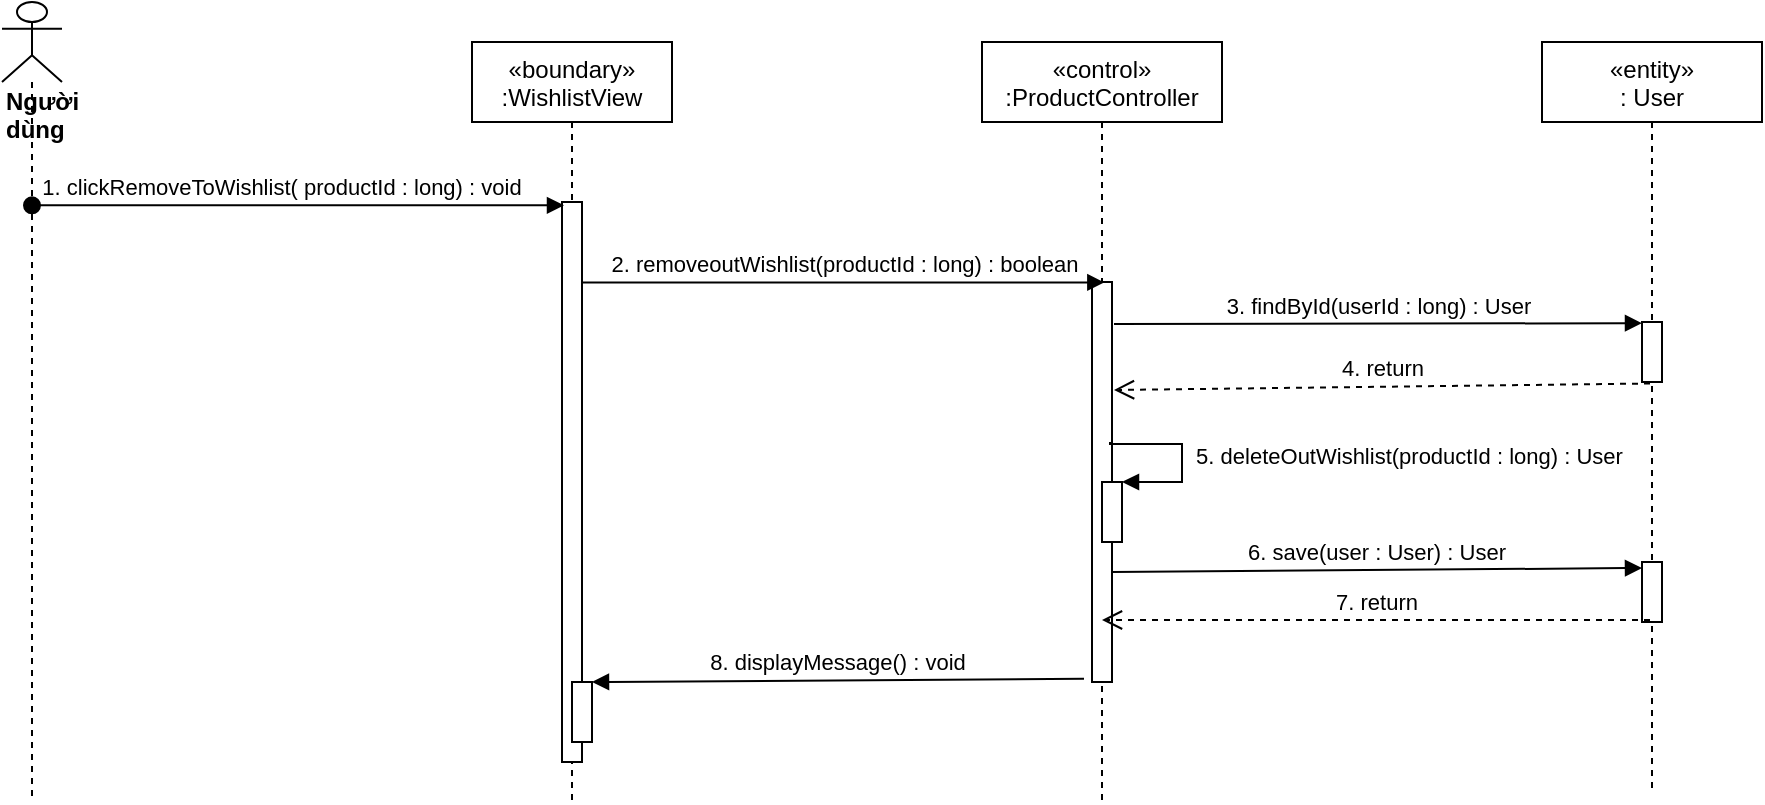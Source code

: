 <mxfile version="14.7.0" type="device"><diagram id="kgpKYQtTHZ0yAKxKKP6v" name="Page-1"><mxGraphModel dx="1108" dy="425" grid="1" gridSize="10" guides="1" tooltips="1" connect="1" arrows="1" fold="1" page="1" pageScale="1" pageWidth="850" pageHeight="1100" math="0" shadow="0"><root><mxCell id="0"/><mxCell id="1" parent="0"/><mxCell id="tIWchhPmsuNAivtg-AUk-1" value="«boundary»&#10;:WishlistView" style="shape=umlLifeline;perimeter=lifelinePerimeter;container=1;collapsible=0;recursiveResize=0;rounded=0;shadow=0;strokeWidth=1;" parent="1" vertex="1"><mxGeometry x="325" y="80" width="100" height="380" as="geometry"/></mxCell><mxCell id="tIWchhPmsuNAivtg-AUk-2" value="" style="points=[];perimeter=orthogonalPerimeter;rounded=0;shadow=0;strokeWidth=1;" parent="tIWchhPmsuNAivtg-AUk-1" vertex="1"><mxGeometry x="45" y="80" width="10" height="280" as="geometry"/></mxCell><mxCell id="tIWchhPmsuNAivtg-AUk-3" value="" style="html=1;points=[];perimeter=orthogonalPerimeter;" parent="tIWchhPmsuNAivtg-AUk-1" vertex="1"><mxGeometry x="50" y="320" width="10" height="30" as="geometry"/></mxCell><mxCell id="tIWchhPmsuNAivtg-AUk-4" value="«control»&#10;:ProductController" style="shape=umlLifeline;perimeter=lifelinePerimeter;container=1;collapsible=0;recursiveResize=0;rounded=0;shadow=0;strokeWidth=1;" parent="1" vertex="1"><mxGeometry x="580" y="80" width="120" height="380" as="geometry"/></mxCell><mxCell id="tIWchhPmsuNAivtg-AUk-5" value="" style="points=[];perimeter=orthogonalPerimeter;rounded=0;shadow=0;strokeWidth=1;" parent="tIWchhPmsuNAivtg-AUk-4" vertex="1"><mxGeometry x="55" y="120" width="10" height="200" as="geometry"/></mxCell><mxCell id="tIWchhPmsuNAivtg-AUk-6" value="&lt;div&gt;&lt;b&gt;Người dùng&lt;/b&gt;&lt;/div&gt;" style="shape=umlLifeline;participant=umlActor;perimeter=lifelinePerimeter;whiteSpace=wrap;html=1;container=1;collapsible=0;recursiveResize=0;verticalAlign=top;spacingTop=36;outlineConnect=0;align=left;" parent="1" vertex="1"><mxGeometry x="90" y="60" width="30" height="400" as="geometry"/></mxCell><mxCell id="tIWchhPmsuNAivtg-AUk-7" value="1. clickRemoveToWishlist( productId : long) : void" style="verticalAlign=bottom;startArrow=oval;endArrow=block;startSize=8;shadow=0;strokeWidth=1;entryX=0.1;entryY=0.006;entryDx=0;entryDy=0;entryPerimeter=0;" parent="1" source="tIWchhPmsuNAivtg-AUk-6" target="tIWchhPmsuNAivtg-AUk-2" edge="1"><mxGeometry x="-0.06" relative="1" as="geometry"><mxPoint x="100" y="170" as="sourcePoint"/><mxPoint as="offset"/></mxGeometry></mxCell><mxCell id="tIWchhPmsuNAivtg-AUk-10" value="2. removeoutWishlist(productId : long) : boolean" style="html=1;verticalAlign=bottom;endArrow=block;entryX=0.617;entryY=0.001;entryDx=0;entryDy=0;entryPerimeter=0;" parent="1" source="tIWchhPmsuNAivtg-AUk-2" target="tIWchhPmsuNAivtg-AUk-5" edge="1"><mxGeometry width="80" relative="1" as="geometry"><mxPoint x="320" y="248" as="sourcePoint"/><mxPoint x="500" y="210" as="targetPoint"/></mxGeometry></mxCell><mxCell id="tIWchhPmsuNAivtg-AUk-13" value="8. displayMessage() : void" style="verticalAlign=bottom;endArrow=block;shadow=0;strokeWidth=1;exitX=-0.4;exitY=0.992;exitDx=0;exitDy=0;exitPerimeter=0;" parent="1" source="tIWchhPmsuNAivtg-AUk-5" target="tIWchhPmsuNAivtg-AUk-3" edge="1"><mxGeometry relative="1" as="geometry"><mxPoint x="565" y="370" as="sourcePoint"/><mxPoint x="350" y="401" as="targetPoint"/></mxGeometry></mxCell><mxCell id="tIWchhPmsuNAivtg-AUk-14" value="«entity»&#10;: User" style="shape=umlLifeline;perimeter=lifelinePerimeter;container=1;collapsible=0;recursiveResize=0;rounded=0;shadow=0;strokeWidth=1;" parent="1" vertex="1"><mxGeometry x="860" y="80" width="110" height="375" as="geometry"/></mxCell><mxCell id="tIWchhPmsuNAivtg-AUk-15" value="" style="points=[];perimeter=orthogonalPerimeter;rounded=0;shadow=0;strokeWidth=1;" parent="tIWchhPmsuNAivtg-AUk-14" vertex="1"><mxGeometry x="50" y="140" width="10" height="30" as="geometry"/></mxCell><mxCell id="cdOG3JwSZ4mCm6f0ERZ5-1" value="" style="html=1;points=[];perimeter=orthogonalPerimeter;" vertex="1" parent="tIWchhPmsuNAivtg-AUk-14"><mxGeometry x="50" y="260" width="10" height="30" as="geometry"/></mxCell><mxCell id="tIWchhPmsuNAivtg-AUk-16" value="3. findById(userId : long) : User" style="html=1;verticalAlign=bottom;endArrow=block;entryX=0;entryY=0.02;entryDx=0;entryDy=0;entryPerimeter=0;" parent="1" target="tIWchhPmsuNAivtg-AUk-15" edge="1"><mxGeometry width="80" relative="1" as="geometry"><mxPoint x="646" y="221" as="sourcePoint"/><mxPoint x="840" y="260" as="targetPoint"/></mxGeometry></mxCell><mxCell id="tIWchhPmsuNAivtg-AUk-17" value="4. return" style="html=1;verticalAlign=bottom;endArrow=open;dashed=1;endSize=8;entryX=1.1;entryY=0.27;entryDx=0;entryDy=0;entryPerimeter=0;exitX=0.4;exitY=1.025;exitDx=0;exitDy=0;exitPerimeter=0;" parent="1" source="tIWchhPmsuNAivtg-AUk-15" edge="1" target="tIWchhPmsuNAivtg-AUk-5"><mxGeometry relative="1" as="geometry"><mxPoint x="1130" y="255" as="sourcePoint"/><mxPoint x="947" y="279" as="targetPoint"/></mxGeometry></mxCell><mxCell id="tIWchhPmsuNAivtg-AUk-18" value="6. save(user : User) : User" style="html=1;verticalAlign=bottom;endArrow=block;entryX=0;entryY=0.1;entryDx=0;entryDy=0;entryPerimeter=0;" parent="1" target="cdOG3JwSZ4mCm6f0ERZ5-1" edge="1"><mxGeometry width="80" relative="1" as="geometry"><mxPoint x="645" y="345" as="sourcePoint"/><mxPoint x="1120" y="344" as="targetPoint"/></mxGeometry></mxCell><mxCell id="tIWchhPmsuNAivtg-AUk-19" value="" style="html=1;points=[];perimeter=orthogonalPerimeter;" parent="1" vertex="1"><mxGeometry x="640" y="300" width="10" height="30" as="geometry"/></mxCell><mxCell id="tIWchhPmsuNAivtg-AUk-20" value="&amp;nbsp;5. deleteOutWishlist(productId : long) : User" style="edgeStyle=orthogonalEdgeStyle;html=1;align=left;spacingLeft=2;endArrow=block;rounded=0;entryX=1;entryY=0;exitX=0.9;exitY=0.4;exitDx=0;exitDy=0;exitPerimeter=0;" parent="1" source="tIWchhPmsuNAivtg-AUk-5" target="tIWchhPmsuNAivtg-AUk-19" edge="1"><mxGeometry relative="1" as="geometry"><mxPoint x="650" y="281" as="sourcePoint"/><Array as="points"><mxPoint x="644" y="281"/><mxPoint x="680" y="281"/><mxPoint x="680" y="300"/></Array></mxGeometry></mxCell><mxCell id="tIWchhPmsuNAivtg-AUk-21" value="7. return" style="html=1;verticalAlign=bottom;endArrow=open;dashed=1;endSize=8;exitX=0.4;exitY=0.967;exitDx=0;exitDy=0;exitPerimeter=0;" parent="1" source="cdOG3JwSZ4mCm6f0ERZ5-1" edge="1"><mxGeometry relative="1" as="geometry"><mxPoint x="1120" y="369" as="sourcePoint"/><mxPoint x="640" y="369" as="targetPoint"/></mxGeometry></mxCell></root></mxGraphModel></diagram></mxfile>